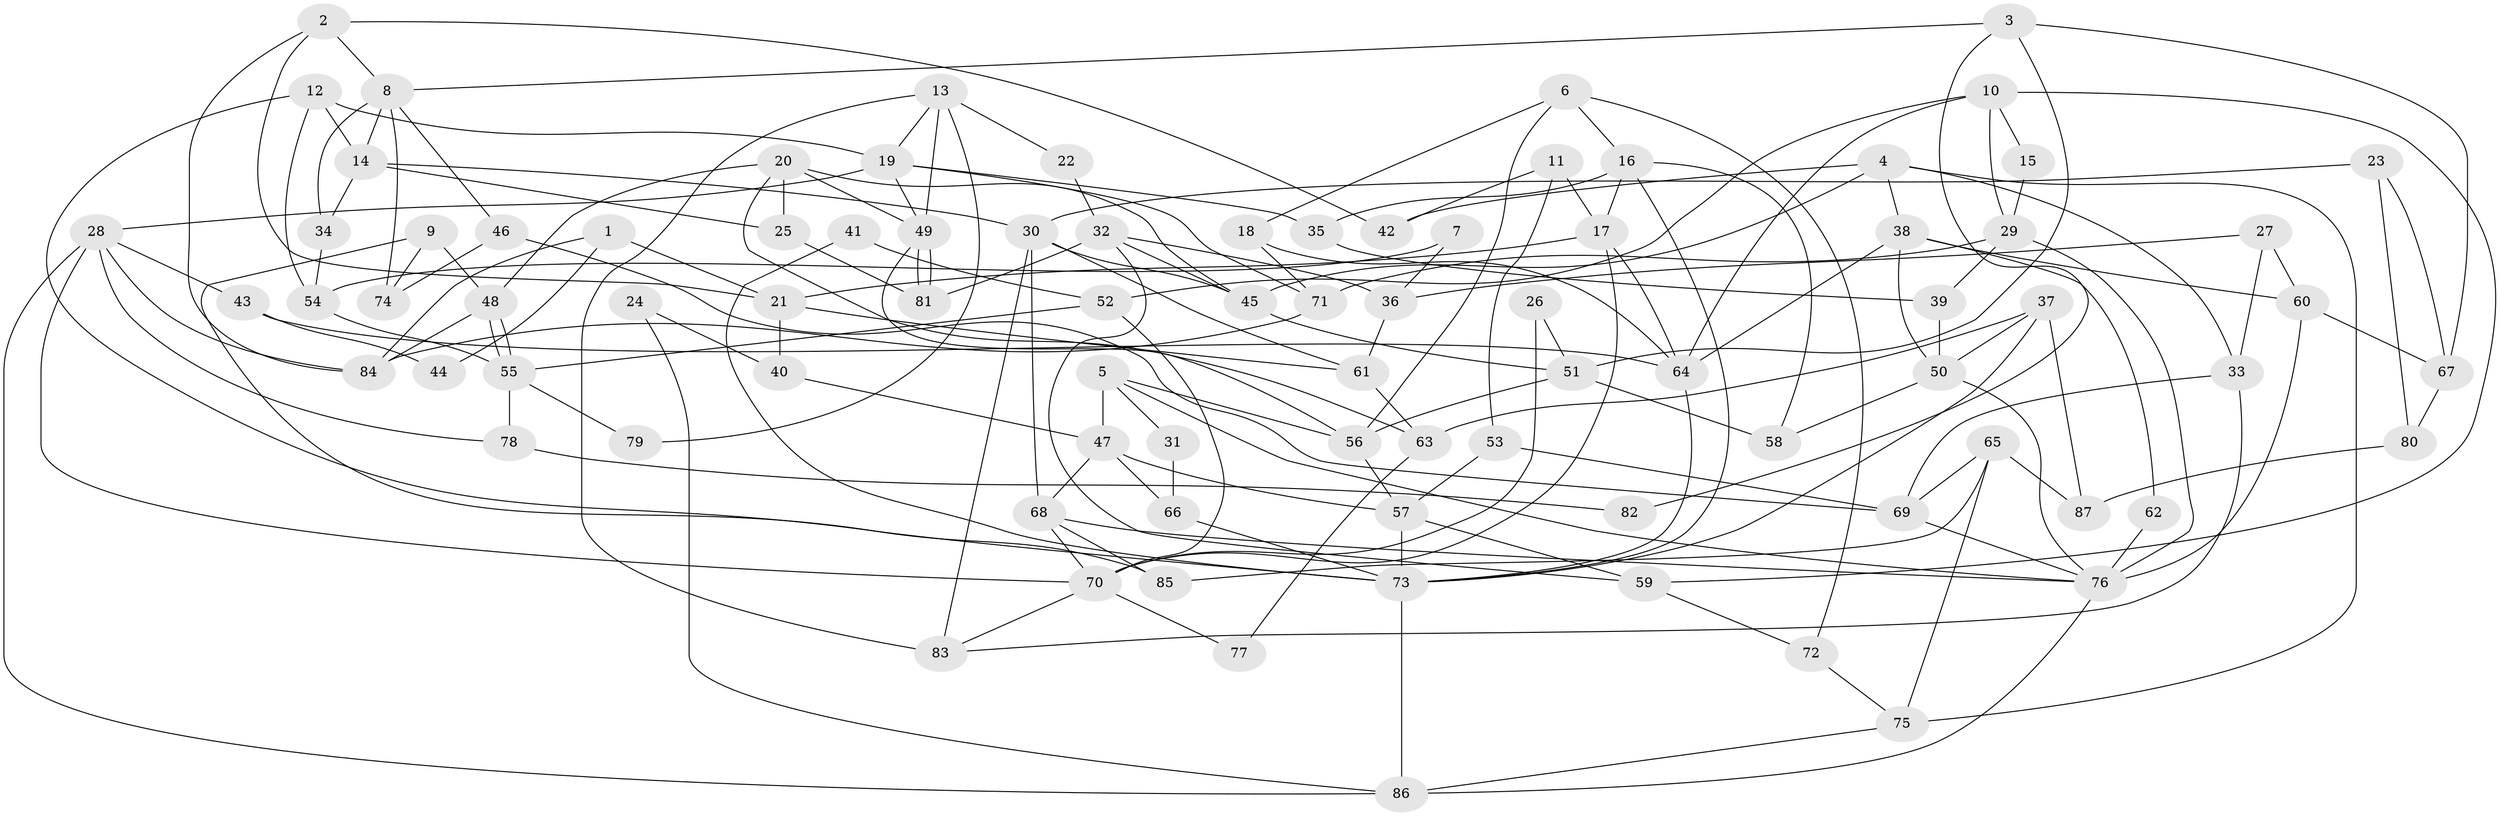 // coarse degree distribution, {4: 0.29508196721311475, 5: 0.18032786885245902, 6: 0.06557377049180328, 3: 0.18032786885245902, 1: 0.01639344262295082, 7: 0.08196721311475409, 2: 0.09836065573770492, 8: 0.03278688524590164, 10: 0.01639344262295082, 9: 0.01639344262295082, 11: 0.01639344262295082}
// Generated by graph-tools (version 1.1) at 2025/37/03/04/25 23:37:02]
// undirected, 87 vertices, 174 edges
graph export_dot {
  node [color=gray90,style=filled];
  1;
  2;
  3;
  4;
  5;
  6;
  7;
  8;
  9;
  10;
  11;
  12;
  13;
  14;
  15;
  16;
  17;
  18;
  19;
  20;
  21;
  22;
  23;
  24;
  25;
  26;
  27;
  28;
  29;
  30;
  31;
  32;
  33;
  34;
  35;
  36;
  37;
  38;
  39;
  40;
  41;
  42;
  43;
  44;
  45;
  46;
  47;
  48;
  49;
  50;
  51;
  52;
  53;
  54;
  55;
  56;
  57;
  58;
  59;
  60;
  61;
  62;
  63;
  64;
  65;
  66;
  67;
  68;
  69;
  70;
  71;
  72;
  73;
  74;
  75;
  76;
  77;
  78;
  79;
  80;
  81;
  82;
  83;
  84;
  85;
  86;
  87;
  1 -- 21;
  1 -- 84;
  1 -- 44;
  2 -- 21;
  2 -- 42;
  2 -- 8;
  2 -- 84;
  3 -- 8;
  3 -- 67;
  3 -- 51;
  3 -- 82;
  4 -- 45;
  4 -- 33;
  4 -- 38;
  4 -- 42;
  4 -- 75;
  5 -- 76;
  5 -- 56;
  5 -- 31;
  5 -- 47;
  6 -- 16;
  6 -- 56;
  6 -- 18;
  6 -- 72;
  7 -- 36;
  7 -- 54;
  8 -- 14;
  8 -- 34;
  8 -- 46;
  8 -- 74;
  9 -- 85;
  9 -- 48;
  9 -- 74;
  10 -- 59;
  10 -- 64;
  10 -- 15;
  10 -- 29;
  10 -- 52;
  11 -- 53;
  11 -- 17;
  11 -- 42;
  12 -- 19;
  12 -- 14;
  12 -- 54;
  12 -- 73;
  13 -- 19;
  13 -- 49;
  13 -- 22;
  13 -- 79;
  13 -- 83;
  14 -- 30;
  14 -- 34;
  14 -- 25;
  15 -- 29;
  16 -- 17;
  16 -- 73;
  16 -- 35;
  16 -- 58;
  17 -- 70;
  17 -- 64;
  17 -- 21;
  18 -- 64;
  18 -- 71;
  19 -- 71;
  19 -- 35;
  19 -- 28;
  19 -- 49;
  20 -- 49;
  20 -- 48;
  20 -- 25;
  20 -- 45;
  20 -- 63;
  21 -- 61;
  21 -- 40;
  22 -- 32;
  23 -- 80;
  23 -- 30;
  23 -- 67;
  24 -- 40;
  24 -- 86;
  25 -- 81;
  26 -- 70;
  26 -- 51;
  27 -- 60;
  27 -- 33;
  27 -- 36;
  28 -- 86;
  28 -- 43;
  28 -- 70;
  28 -- 78;
  28 -- 84;
  29 -- 71;
  29 -- 39;
  29 -- 76;
  30 -- 45;
  30 -- 83;
  30 -- 61;
  30 -- 68;
  31 -- 66;
  32 -- 81;
  32 -- 45;
  32 -- 36;
  32 -- 59;
  33 -- 69;
  33 -- 83;
  34 -- 54;
  35 -- 39;
  36 -- 61;
  37 -- 73;
  37 -- 63;
  37 -- 50;
  37 -- 87;
  38 -- 50;
  38 -- 60;
  38 -- 62;
  38 -- 64;
  39 -- 50;
  40 -- 47;
  41 -- 52;
  41 -- 73;
  43 -- 64;
  43 -- 44;
  45 -- 51;
  46 -- 74;
  46 -- 69;
  47 -- 68;
  47 -- 57;
  47 -- 66;
  48 -- 84;
  48 -- 55;
  48 -- 55;
  49 -- 81;
  49 -- 81;
  49 -- 56;
  50 -- 76;
  50 -- 58;
  51 -- 58;
  51 -- 56;
  52 -- 70;
  52 -- 55;
  53 -- 57;
  53 -- 69;
  54 -- 55;
  55 -- 78;
  55 -- 79;
  56 -- 57;
  57 -- 59;
  57 -- 73;
  59 -- 72;
  60 -- 76;
  60 -- 67;
  61 -- 63;
  62 -- 76;
  63 -- 77;
  64 -- 73;
  65 -- 69;
  65 -- 75;
  65 -- 85;
  65 -- 87;
  66 -- 73;
  67 -- 80;
  68 -- 76;
  68 -- 70;
  68 -- 85;
  69 -- 76;
  70 -- 77;
  70 -- 83;
  71 -- 84;
  72 -- 75;
  73 -- 86;
  75 -- 86;
  76 -- 86;
  78 -- 82;
  80 -- 87;
}
